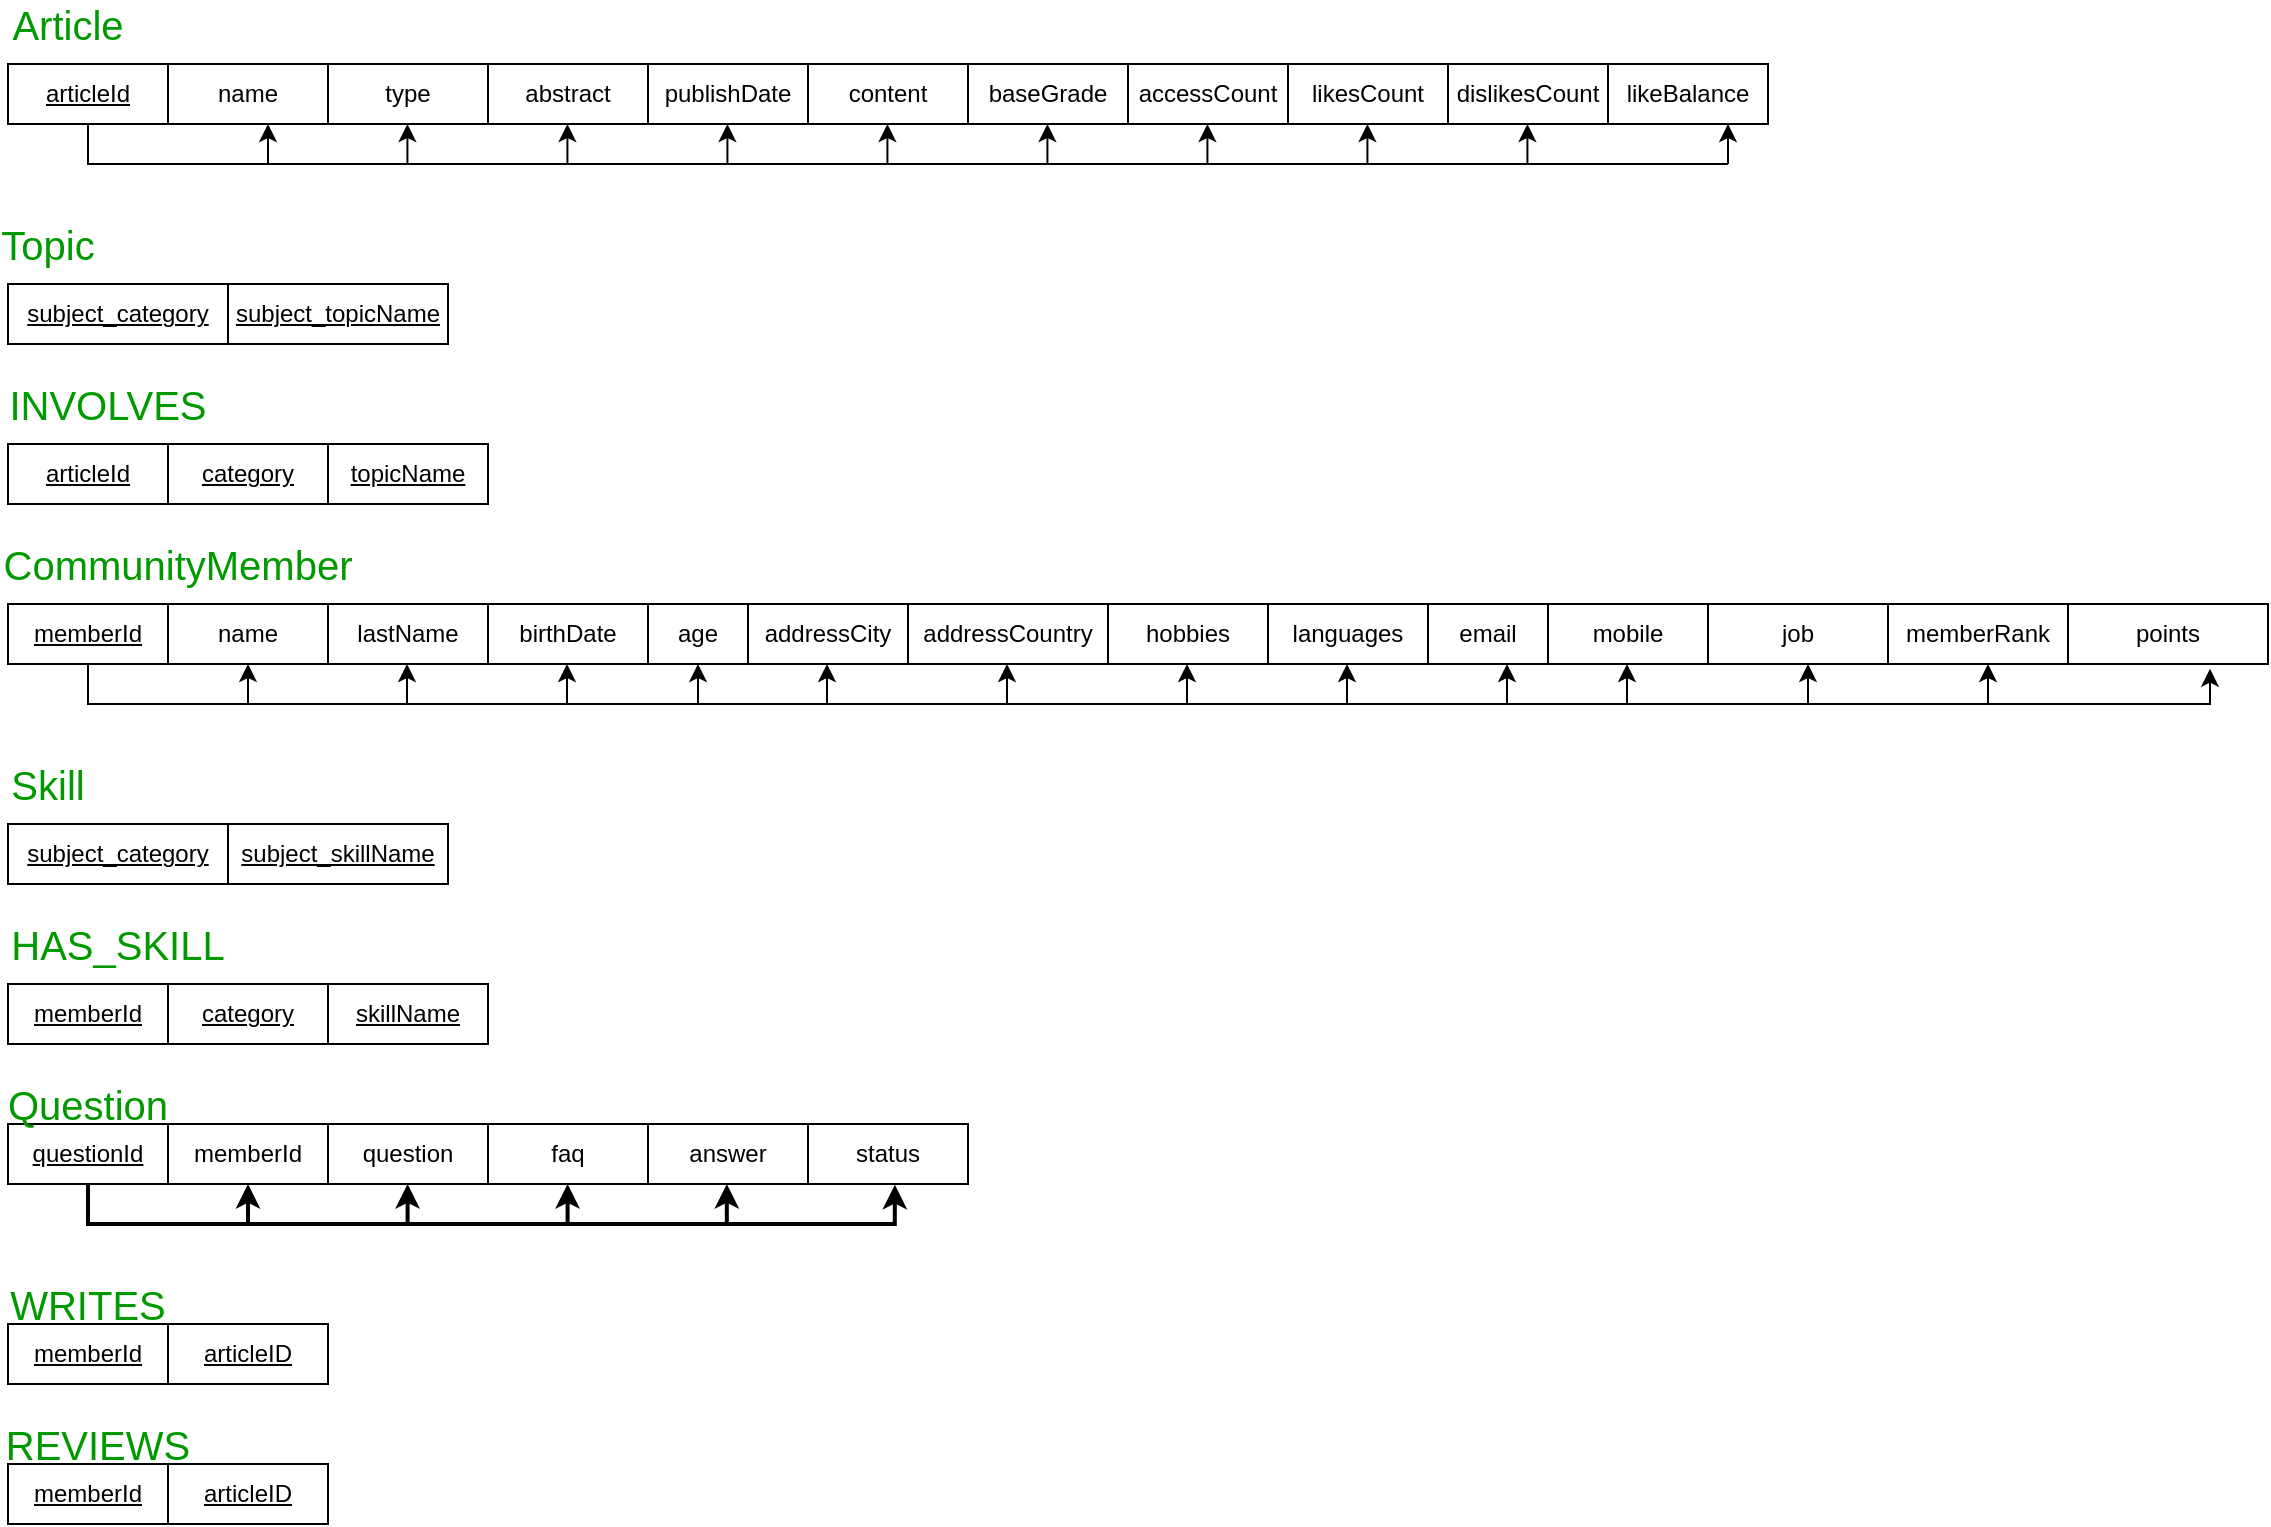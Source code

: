 <mxfile version="13.1.8"><diagram id="JJFEDh2uNF-IqQvqqmJu" name="Page-1"><mxGraphModel dx="447" dy="231" grid="1" gridSize="10" guides="1" tooltips="1" connect="1" arrows="1" fold="1" page="1" pageScale="1" pageWidth="1169" pageHeight="827" math="0" shadow="0"><root><mxCell id="0"/><mxCell id="1" parent="0"/><mxCell id="4rSM7VHRmaS3k4_5uSmQ-12" style="edgeStyle=orthogonalEdgeStyle;rounded=0;orthogonalLoop=1;jettySize=auto;html=1;exitX=0.5;exitY=1;exitDx=0;exitDy=0;entryX=0.625;entryY=1;entryDx=0;entryDy=0;entryPerimeter=0;" edge="1" parent="1" source="4rSM7VHRmaS3k4_5uSmQ-1" target="4rSM7VHRmaS3k4_5uSmQ-2"><mxGeometry relative="1" as="geometry"><mxPoint x="140" y="150" as="targetPoint"/></mxGeometry></mxCell><mxCell id="4rSM7VHRmaS3k4_5uSmQ-1" value="&lt;u&gt;articleId&lt;/u&gt;" style="rounded=0;whiteSpace=wrap;html=1;" vertex="1" parent="1"><mxGeometry x="10" y="80" width="80" height="30" as="geometry"/></mxCell><mxCell id="4rSM7VHRmaS3k4_5uSmQ-2" value="name" style="rounded=0;whiteSpace=wrap;html=1;" vertex="1" parent="1"><mxGeometry x="90" y="80" width="80" height="30" as="geometry"/></mxCell><mxCell id="4rSM7VHRmaS3k4_5uSmQ-3" value="type" style="rounded=0;whiteSpace=wrap;html=1;" vertex="1" parent="1"><mxGeometry x="170" y="80" width="80" height="30" as="geometry"/></mxCell><mxCell id="4rSM7VHRmaS3k4_5uSmQ-4" value="abstract" style="rounded=0;whiteSpace=wrap;html=1;" vertex="1" parent="1"><mxGeometry x="250" y="80" width="80" height="30" as="geometry"/></mxCell><mxCell id="4rSM7VHRmaS3k4_5uSmQ-5" value="publishDate" style="rounded=0;whiteSpace=wrap;html=1;" vertex="1" parent="1"><mxGeometry x="330" y="80" width="80" height="30" as="geometry"/></mxCell><mxCell id="4rSM7VHRmaS3k4_5uSmQ-6" value="content" style="rounded=0;whiteSpace=wrap;html=1;" vertex="1" parent="1"><mxGeometry x="410" y="80" width="80" height="30" as="geometry"/></mxCell><mxCell id="4rSM7VHRmaS3k4_5uSmQ-7" value="baseGrade" style="rounded=0;whiteSpace=wrap;html=1;" vertex="1" parent="1"><mxGeometry x="490" y="80" width="80" height="30" as="geometry"/></mxCell><mxCell id="4rSM7VHRmaS3k4_5uSmQ-8" value="accessCount" style="rounded=0;whiteSpace=wrap;html=1;" vertex="1" parent="1"><mxGeometry x="570" y="80" width="80" height="30" as="geometry"/></mxCell><mxCell id="4rSM7VHRmaS3k4_5uSmQ-9" value="likesCount" style="rounded=0;whiteSpace=wrap;html=1;" vertex="1" parent="1"><mxGeometry x="650" y="80" width="80" height="30" as="geometry"/></mxCell><mxCell id="4rSM7VHRmaS3k4_5uSmQ-10" value="dislikesCount" style="rounded=0;whiteSpace=wrap;html=1;" vertex="1" parent="1"><mxGeometry x="730" y="80" width="80" height="30" as="geometry"/></mxCell><mxCell id="4rSM7VHRmaS3k4_5uSmQ-11" value="likeBalance" style="rounded=0;whiteSpace=wrap;html=1;" vertex="1" parent="1"><mxGeometry x="810" y="80" width="80" height="30" as="geometry"/></mxCell><mxCell id="4rSM7VHRmaS3k4_5uSmQ-13" value="" style="endArrow=none;html=1;" edge="1" parent="1"><mxGeometry width="50" height="50" relative="1" as="geometry"><mxPoint x="140" y="130" as="sourcePoint"/><mxPoint x="870" y="130" as="targetPoint"/></mxGeometry></mxCell><mxCell id="4rSM7VHRmaS3k4_5uSmQ-14" value="" style="endArrow=classic;html=1;entryX=0.75;entryY=1;entryDx=0;entryDy=0;" edge="1" parent="1" target="4rSM7VHRmaS3k4_5uSmQ-11"><mxGeometry width="50" height="50" relative="1" as="geometry"><mxPoint x="870" y="130" as="sourcePoint"/><mxPoint x="560" y="110" as="targetPoint"/></mxGeometry></mxCell><mxCell id="4rSM7VHRmaS3k4_5uSmQ-15" value="" style="endArrow=classic;html=1;entryX=0.5;entryY=1;entryDx=0;entryDy=0;" edge="1" parent="1"><mxGeometry width="50" height="50" relative="1" as="geometry"><mxPoint x="369.71" y="130" as="sourcePoint"/><mxPoint x="369.71" y="110" as="targetPoint"/></mxGeometry></mxCell><mxCell id="4rSM7VHRmaS3k4_5uSmQ-16" value="" style="endArrow=classic;html=1;entryX=0.5;entryY=1;entryDx=0;entryDy=0;" edge="1" parent="1"><mxGeometry width="50" height="50" relative="1" as="geometry"><mxPoint x="289.71" y="130" as="sourcePoint"/><mxPoint x="289.71" y="110" as="targetPoint"/></mxGeometry></mxCell><mxCell id="4rSM7VHRmaS3k4_5uSmQ-18" value="" style="endArrow=classic;html=1;entryX=0.5;entryY=1;entryDx=0;entryDy=0;" edge="1" parent="1"><mxGeometry width="50" height="50" relative="1" as="geometry"><mxPoint x="209.71" y="130" as="sourcePoint"/><mxPoint x="209.71" y="110" as="targetPoint"/></mxGeometry></mxCell><mxCell id="4rSM7VHRmaS3k4_5uSmQ-23" value="&lt;u&gt;subject_category&lt;/u&gt;" style="rounded=0;whiteSpace=wrap;html=1;" vertex="1" parent="1"><mxGeometry x="10" y="190" width="110" height="30" as="geometry"/></mxCell><mxCell id="4rSM7VHRmaS3k4_5uSmQ-24" value="&lt;u&gt;subject_topicName&lt;/u&gt;" style="rounded=0;whiteSpace=wrap;html=1;" vertex="1" parent="1"><mxGeometry x="120" y="190" width="110" height="30" as="geometry"/></mxCell><mxCell id="4rSM7VHRmaS3k4_5uSmQ-26" value="&lt;u&gt;articleId&lt;/u&gt;" style="rounded=0;whiteSpace=wrap;html=1;" vertex="1" parent="1"><mxGeometry x="10" y="270" width="80" height="30" as="geometry"/></mxCell><mxCell id="4rSM7VHRmaS3k4_5uSmQ-27" value="category" style="rounded=0;whiteSpace=wrap;html=1;fontStyle=4" vertex="1" parent="1"><mxGeometry x="90" y="270" width="80" height="30" as="geometry"/></mxCell><mxCell id="4rSM7VHRmaS3k4_5uSmQ-28" value="topicName" style="rounded=0;whiteSpace=wrap;html=1;fontStyle=4" vertex="1" parent="1"><mxGeometry x="170" y="270" width="80" height="30" as="geometry"/></mxCell><mxCell id="4rSM7VHRmaS3k4_5uSmQ-60" style="edgeStyle=orthogonalEdgeStyle;rounded=0;orthogonalLoop=1;jettySize=auto;html=1;exitX=0.5;exitY=1;exitDx=0;exitDy=0;entryX=0.71;entryY=1.079;entryDx=0;entryDy=0;entryPerimeter=0;" edge="1" parent="1" source="4rSM7VHRmaS3k4_5uSmQ-29" target="4rSM7VHRmaS3k4_5uSmQ-45"><mxGeometry relative="1" as="geometry"><Array as="points"><mxPoint x="50" y="400"/><mxPoint x="1111" y="400"/></Array></mxGeometry></mxCell><mxCell id="4rSM7VHRmaS3k4_5uSmQ-29" value="&lt;u&gt;memberId&lt;/u&gt;" style="rounded=0;whiteSpace=wrap;html=1;" vertex="1" parent="1"><mxGeometry x="10" y="350" width="80" height="30" as="geometry"/></mxCell><mxCell id="4rSM7VHRmaS3k4_5uSmQ-30" value="name" style="rounded=0;whiteSpace=wrap;html=1;" vertex="1" parent="1"><mxGeometry x="90" y="350" width="80" height="30" as="geometry"/></mxCell><mxCell id="4rSM7VHRmaS3k4_5uSmQ-31" value="lastName" style="rounded=0;whiteSpace=wrap;html=1;" vertex="1" parent="1"><mxGeometry x="170" y="350" width="80" height="30" as="geometry"/></mxCell><mxCell id="4rSM7VHRmaS3k4_5uSmQ-32" value="birthDate" style="rounded=0;whiteSpace=wrap;html=1;" vertex="1" parent="1"><mxGeometry x="250" y="350" width="80" height="30" as="geometry"/></mxCell><mxCell id="4rSM7VHRmaS3k4_5uSmQ-33" value="age" style="rounded=0;whiteSpace=wrap;html=1;" vertex="1" parent="1"><mxGeometry x="330" y="350" width="50" height="30" as="geometry"/></mxCell><mxCell id="4rSM7VHRmaS3k4_5uSmQ-34" value="addressCity" style="rounded=0;whiteSpace=wrap;html=1;" vertex="1" parent="1"><mxGeometry x="380" y="350" width="80" height="30" as="geometry"/></mxCell><mxCell id="4rSM7VHRmaS3k4_5uSmQ-35" value="addressCountry" style="rounded=0;whiteSpace=wrap;html=1;" vertex="1" parent="1"><mxGeometry x="460" y="350" width="100" height="30" as="geometry"/></mxCell><mxCell id="4rSM7VHRmaS3k4_5uSmQ-45" value="points" style="rounded=0;whiteSpace=wrap;html=1;" vertex="1" parent="1"><mxGeometry x="1040" y="350" width="100" height="30" as="geometry"/></mxCell><mxCell id="4rSM7VHRmaS3k4_5uSmQ-52" value="hobbies" style="rounded=0;whiteSpace=wrap;html=1;" vertex="1" parent="1"><mxGeometry x="560" y="350" width="80" height="30" as="geometry"/></mxCell><mxCell id="4rSM7VHRmaS3k4_5uSmQ-53" value="languages" style="rounded=0;whiteSpace=wrap;html=1;" vertex="1" parent="1"><mxGeometry x="640" y="350" width="80" height="30" as="geometry"/></mxCell><mxCell id="4rSM7VHRmaS3k4_5uSmQ-54" value="email" style="rounded=0;whiteSpace=wrap;html=1;" vertex="1" parent="1"><mxGeometry x="720" y="350" width="60" height="30" as="geometry"/></mxCell><mxCell id="4rSM7VHRmaS3k4_5uSmQ-55" value="mobile" style="rounded=0;whiteSpace=wrap;html=1;" vertex="1" parent="1"><mxGeometry x="780" y="350" width="80" height="30" as="geometry"/></mxCell><mxCell id="4rSM7VHRmaS3k4_5uSmQ-56" value="job" style="rounded=0;whiteSpace=wrap;html=1;" vertex="1" parent="1"><mxGeometry x="860" y="350" width="90" height="30" as="geometry"/></mxCell><mxCell id="4rSM7VHRmaS3k4_5uSmQ-57" value="memberRank" style="rounded=0;whiteSpace=wrap;html=1;" vertex="1" parent="1"><mxGeometry x="950" y="350" width="90" height="30" as="geometry"/></mxCell><mxCell id="4rSM7VHRmaS3k4_5uSmQ-61" value="" style="endArrow=classic;html=1;entryX=0.5;entryY=1;entryDx=0;entryDy=0;" edge="1" parent="1" target="4rSM7VHRmaS3k4_5uSmQ-30"><mxGeometry width="50" height="50" relative="1" as="geometry"><mxPoint x="130" y="400" as="sourcePoint"/><mxPoint x="200" y="320" as="targetPoint"/></mxGeometry></mxCell><mxCell id="4rSM7VHRmaS3k4_5uSmQ-62" value="" style="endArrow=classic;html=1;entryX=0.5;entryY=1;entryDx=0;entryDy=0;" edge="1" parent="1"><mxGeometry width="50" height="50" relative="1" as="geometry"><mxPoint x="209.5" y="400" as="sourcePoint"/><mxPoint x="209.5" y="380" as="targetPoint"/></mxGeometry></mxCell><mxCell id="4rSM7VHRmaS3k4_5uSmQ-63" value="" style="endArrow=classic;html=1;entryX=0.5;entryY=1;entryDx=0;entryDy=0;" edge="1" parent="1"><mxGeometry width="50" height="50" relative="1" as="geometry"><mxPoint x="289.5" y="400" as="sourcePoint"/><mxPoint x="289.5" y="380" as="targetPoint"/></mxGeometry></mxCell><mxCell id="4rSM7VHRmaS3k4_5uSmQ-64" value="" style="endArrow=classic;html=1;entryX=0.5;entryY=1;entryDx=0;entryDy=0;" edge="1" parent="1"><mxGeometry width="50" height="50" relative="1" as="geometry"><mxPoint x="419.5" y="400" as="sourcePoint"/><mxPoint x="419.5" y="380" as="targetPoint"/></mxGeometry></mxCell><mxCell id="4rSM7VHRmaS3k4_5uSmQ-65" value="" style="endArrow=classic;html=1;entryX=0.5;entryY=1;entryDx=0;entryDy=0;" edge="1" parent="1"><mxGeometry width="50" height="50" relative="1" as="geometry"><mxPoint x="509.5" y="400" as="sourcePoint"/><mxPoint x="509.5" y="380" as="targetPoint"/></mxGeometry></mxCell><mxCell id="4rSM7VHRmaS3k4_5uSmQ-66" value="" style="endArrow=classic;html=1;entryX=0.5;entryY=1;entryDx=0;entryDy=0;" edge="1" parent="1"><mxGeometry width="50" height="50" relative="1" as="geometry"><mxPoint x="599.5" y="400" as="sourcePoint"/><mxPoint x="599.5" y="380" as="targetPoint"/></mxGeometry></mxCell><mxCell id="4rSM7VHRmaS3k4_5uSmQ-67" value="" style="endArrow=classic;html=1;entryX=0.5;entryY=1;entryDx=0;entryDy=0;" edge="1" parent="1"><mxGeometry width="50" height="50" relative="1" as="geometry"><mxPoint x="679.5" y="400" as="sourcePoint"/><mxPoint x="679.5" y="380" as="targetPoint"/></mxGeometry></mxCell><mxCell id="4rSM7VHRmaS3k4_5uSmQ-68" value="" style="endArrow=classic;html=1;entryX=0.5;entryY=1;entryDx=0;entryDy=0;" edge="1" parent="1"><mxGeometry width="50" height="50" relative="1" as="geometry"><mxPoint x="759.5" y="400" as="sourcePoint"/><mxPoint x="759.5" y="380" as="targetPoint"/></mxGeometry></mxCell><mxCell id="4rSM7VHRmaS3k4_5uSmQ-69" value="" style="endArrow=classic;html=1;entryX=0.5;entryY=1;entryDx=0;entryDy=0;" edge="1" parent="1"><mxGeometry width="50" height="50" relative="1" as="geometry"><mxPoint x="819.5" y="400" as="sourcePoint"/><mxPoint x="819.5" y="380" as="targetPoint"/></mxGeometry></mxCell><mxCell id="4rSM7VHRmaS3k4_5uSmQ-70" value="" style="endArrow=classic;html=1;entryX=0.5;entryY=1;entryDx=0;entryDy=0;" edge="1" parent="1"><mxGeometry width="50" height="50" relative="1" as="geometry"><mxPoint x="910" y="400" as="sourcePoint"/><mxPoint x="910" y="380" as="targetPoint"/></mxGeometry></mxCell><mxCell id="4rSM7VHRmaS3k4_5uSmQ-74" value="&lt;u&gt;subject_category&lt;/u&gt;" style="rounded=0;whiteSpace=wrap;html=1;" vertex="1" parent="1"><mxGeometry x="10" y="460" width="110" height="30" as="geometry"/></mxCell><mxCell id="4rSM7VHRmaS3k4_5uSmQ-75" value="&lt;u&gt;subject_skillName&lt;/u&gt;" style="rounded=0;whiteSpace=wrap;html=1;" vertex="1" parent="1"><mxGeometry x="120" y="460" width="110" height="30" as="geometry"/></mxCell><mxCell id="4rSM7VHRmaS3k4_5uSmQ-76" value="&lt;u&gt;memberId&lt;/u&gt;" style="rounded=0;whiteSpace=wrap;html=1;" vertex="1" parent="1"><mxGeometry x="10" y="540" width="80" height="30" as="geometry"/></mxCell><mxCell id="4rSM7VHRmaS3k4_5uSmQ-77" value="category" style="rounded=0;whiteSpace=wrap;html=1;fontStyle=4" vertex="1" parent="1"><mxGeometry x="90" y="540" width="80" height="30" as="geometry"/></mxCell><mxCell id="4rSM7VHRmaS3k4_5uSmQ-78" value="skillName" style="rounded=0;whiteSpace=wrap;html=1;fontStyle=4" vertex="1" parent="1"><mxGeometry x="170" y="540" width="80" height="30" as="geometry"/></mxCell><mxCell id="4rSM7VHRmaS3k4_5uSmQ-87" style="edgeStyle=orthogonalEdgeStyle;rounded=0;orthogonalLoop=1;jettySize=auto;html=1;exitX=0.5;exitY=1;exitDx=0;exitDy=0;strokeColor=#000000;strokeWidth=2;entryX=0.543;entryY=1.013;entryDx=0;entryDy=0;entryPerimeter=0;" edge="1" parent="1" source="4rSM7VHRmaS3k4_5uSmQ-79" target="4rSM7VHRmaS3k4_5uSmQ-84"><mxGeometry relative="1" as="geometry"><mxPoint x="220" y="700" as="targetPoint"/></mxGeometry></mxCell><mxCell id="4rSM7VHRmaS3k4_5uSmQ-79" value="&lt;u&gt;questionId&lt;/u&gt;" style="rounded=0;whiteSpace=wrap;html=1;" vertex="1" parent="1"><mxGeometry x="10" y="610" width="80" height="30" as="geometry"/></mxCell><mxCell id="4rSM7VHRmaS3k4_5uSmQ-80" value="memberId" style="rounded=0;whiteSpace=wrap;html=1;" vertex="1" parent="1"><mxGeometry x="90" y="610" width="80" height="30" as="geometry"/></mxCell><mxCell id="4rSM7VHRmaS3k4_5uSmQ-81" value="question" style="rounded=0;whiteSpace=wrap;html=1;" vertex="1" parent="1"><mxGeometry x="170" y="610" width="80" height="30" as="geometry"/></mxCell><mxCell id="4rSM7VHRmaS3k4_5uSmQ-82" value="faq" style="rounded=0;whiteSpace=wrap;html=1;" vertex="1" parent="1"><mxGeometry x="250" y="610" width="80" height="30" as="geometry"/></mxCell><mxCell id="4rSM7VHRmaS3k4_5uSmQ-83" value="answer" style="rounded=0;whiteSpace=wrap;html=1;" vertex="1" parent="1"><mxGeometry x="330" y="610" width="80" height="30" as="geometry"/></mxCell><mxCell id="4rSM7VHRmaS3k4_5uSmQ-84" value="status" style="rounded=0;whiteSpace=wrap;html=1;" vertex="1" parent="1"><mxGeometry x="410" y="610" width="80" height="30" as="geometry"/></mxCell><mxCell id="4rSM7VHRmaS3k4_5uSmQ-88" value="" style="endArrow=classic;html=1;strokeColor=#000000;strokeWidth=2;entryX=0.5;entryY=1;entryDx=0;entryDy=0;" edge="1" parent="1" target="4rSM7VHRmaS3k4_5uSmQ-80"><mxGeometry width="50" height="50" relative="1" as="geometry"><mxPoint x="130" y="660" as="sourcePoint"/><mxPoint x="330" y="580" as="targetPoint"/></mxGeometry></mxCell><mxCell id="4rSM7VHRmaS3k4_5uSmQ-89" value="&lt;u&gt;memberId&lt;/u&gt;" style="rounded=0;whiteSpace=wrap;html=1;" vertex="1" parent="1"><mxGeometry x="10" y="710" width="80" height="30" as="geometry"/></mxCell><mxCell id="4rSM7VHRmaS3k4_5uSmQ-90" value="articleID" style="rounded=0;whiteSpace=wrap;html=1;fontStyle=4" vertex="1" parent="1"><mxGeometry x="90" y="710" width="80" height="30" as="geometry"/></mxCell><mxCell id="4rSM7VHRmaS3k4_5uSmQ-91" value="&lt;u&gt;memberId&lt;/u&gt;" style="rounded=0;whiteSpace=wrap;html=1;" vertex="1" parent="1"><mxGeometry x="10" y="780" width="80" height="30" as="geometry"/></mxCell><mxCell id="4rSM7VHRmaS3k4_5uSmQ-92" value="articleID" style="rounded=0;whiteSpace=wrap;html=1;fontStyle=4" vertex="1" parent="1"><mxGeometry x="90" y="780" width="80" height="30" as="geometry"/></mxCell><mxCell id="4rSM7VHRmaS3k4_5uSmQ-93" value="Article" style="text;html=1;strokeColor=none;fillColor=none;align=center;verticalAlign=middle;whiteSpace=wrap;rounded=0;fontSize=20;fontColor=#009900;" vertex="1" parent="1"><mxGeometry x="10" y="50" width="60" height="20" as="geometry"/></mxCell><mxCell id="4rSM7VHRmaS3k4_5uSmQ-94" value="Topic" style="text;html=1;strokeColor=none;fillColor=none;align=center;verticalAlign=middle;whiteSpace=wrap;rounded=0;fontSize=20;fontColor=#009900;" vertex="1" parent="1"><mxGeometry x="10" y="160" width="40" height="20" as="geometry"/></mxCell><mxCell id="4rSM7VHRmaS3k4_5uSmQ-95" value="INVOLVES" style="text;html=1;strokeColor=none;fillColor=none;align=center;verticalAlign=middle;whiteSpace=wrap;rounded=0;fontSize=20;fontColor=#009900;" vertex="1" parent="1"><mxGeometry x="10" y="240" width="100" height="20" as="geometry"/></mxCell><mxCell id="4rSM7VHRmaS3k4_5uSmQ-97" value="CommunityMember" style="text;html=1;strokeColor=none;fillColor=none;align=center;verticalAlign=middle;whiteSpace=wrap;rounded=0;fontSize=20;fontColor=#009900;" vertex="1" parent="1"><mxGeometry x="10" y="320" width="170" height="20" as="geometry"/></mxCell><mxCell id="4rSM7VHRmaS3k4_5uSmQ-98" value="Skill" style="text;html=1;strokeColor=none;fillColor=none;align=center;verticalAlign=middle;whiteSpace=wrap;rounded=0;fontSize=20;fontColor=#009900;" vertex="1" parent="1"><mxGeometry x="10" y="430" width="40" height="20" as="geometry"/></mxCell><mxCell id="4rSM7VHRmaS3k4_5uSmQ-99" value="HAS_SKILL" style="text;html=1;strokeColor=none;fillColor=none;align=center;verticalAlign=middle;whiteSpace=wrap;rounded=0;fontSize=20;fontColor=#009900;" vertex="1" parent="1"><mxGeometry x="10" y="510" width="110" height="20" as="geometry"/></mxCell><mxCell id="4rSM7VHRmaS3k4_5uSmQ-101" value="Question" style="text;html=1;strokeColor=none;fillColor=none;align=center;verticalAlign=middle;whiteSpace=wrap;rounded=0;fontSize=20;fontColor=#009900;" vertex="1" parent="1"><mxGeometry x="10" y="590" width="80" height="20" as="geometry"/></mxCell><mxCell id="4rSM7VHRmaS3k4_5uSmQ-102" value="WRITES" style="text;html=1;strokeColor=none;fillColor=none;align=center;verticalAlign=middle;whiteSpace=wrap;rounded=0;fontSize=20;fontColor=#009900;" vertex="1" parent="1"><mxGeometry x="10" y="690" width="80" height="20" as="geometry"/></mxCell><mxCell id="4rSM7VHRmaS3k4_5uSmQ-103" value="REVIEWS" style="text;html=1;strokeColor=none;fillColor=none;align=center;verticalAlign=middle;whiteSpace=wrap;rounded=0;fontSize=20;fontColor=#009900;" vertex="1" parent="1"><mxGeometry x="10" y="760" width="90" height="20" as="geometry"/></mxCell><mxCell id="4rSM7VHRmaS3k4_5uSmQ-105" value="" style="endArrow=classic;html=1;entryX=0.5;entryY=1;entryDx=0;entryDy=0;" edge="1" parent="1" target="4rSM7VHRmaS3k4_5uSmQ-33"><mxGeometry width="50" height="50" relative="1" as="geometry"><mxPoint x="355" y="400" as="sourcePoint"/><mxPoint x="289.5" y="380" as="targetPoint"/></mxGeometry></mxCell><mxCell id="4rSM7VHRmaS3k4_5uSmQ-108" value="" style="endArrow=classic;html=1;entryX=0.5;entryY=1;entryDx=0;entryDy=0;" edge="1" parent="1"><mxGeometry width="50" height="50" relative="1" as="geometry"><mxPoint x="529.71" y="130" as="sourcePoint"/><mxPoint x="529.71" y="110" as="targetPoint"/></mxGeometry></mxCell><mxCell id="4rSM7VHRmaS3k4_5uSmQ-109" value="" style="endArrow=classic;html=1;entryX=0.5;entryY=1;entryDx=0;entryDy=0;" edge="1" parent="1"><mxGeometry width="50" height="50" relative="1" as="geometry"><mxPoint x="449.71" y="130" as="sourcePoint"/><mxPoint x="449.71" y="110" as="targetPoint"/></mxGeometry></mxCell><mxCell id="4rSM7VHRmaS3k4_5uSmQ-110" value="" style="endArrow=classic;html=1;entryX=0.5;entryY=1;entryDx=0;entryDy=0;" edge="1" parent="1"><mxGeometry width="50" height="50" relative="1" as="geometry"><mxPoint x="609.71" y="130" as="sourcePoint"/><mxPoint x="609.71" y="110" as="targetPoint"/></mxGeometry></mxCell><mxCell id="4rSM7VHRmaS3k4_5uSmQ-111" value="" style="endArrow=classic;html=1;entryX=0.5;entryY=1;entryDx=0;entryDy=0;" edge="1" parent="1"><mxGeometry width="50" height="50" relative="1" as="geometry"><mxPoint x="689.71" y="130" as="sourcePoint"/><mxPoint x="689.71" y="110" as="targetPoint"/></mxGeometry></mxCell><mxCell id="4rSM7VHRmaS3k4_5uSmQ-112" value="" style="endArrow=classic;html=1;entryX=0.5;entryY=1;entryDx=0;entryDy=0;" edge="1" parent="1"><mxGeometry width="50" height="50" relative="1" as="geometry"><mxPoint x="769.71" y="130" as="sourcePoint"/><mxPoint x="769.71" y="110" as="targetPoint"/></mxGeometry></mxCell><mxCell id="4rSM7VHRmaS3k4_5uSmQ-113" value="" style="endArrow=classic;html=1;strokeColor=#000000;strokeWidth=2;entryX=0.5;entryY=1;entryDx=0;entryDy=0;" edge="1" parent="1"><mxGeometry width="50" height="50" relative="1" as="geometry"><mxPoint x="209.8" y="660" as="sourcePoint"/><mxPoint x="209.8" y="640" as="targetPoint"/></mxGeometry></mxCell><mxCell id="4rSM7VHRmaS3k4_5uSmQ-114" value="" style="endArrow=classic;html=1;strokeColor=#000000;strokeWidth=2;entryX=0.5;entryY=1;entryDx=0;entryDy=0;" edge="1" parent="1"><mxGeometry width="50" height="50" relative="1" as="geometry"><mxPoint x="289.8" y="660" as="sourcePoint"/><mxPoint x="289.8" y="640" as="targetPoint"/></mxGeometry></mxCell><mxCell id="4rSM7VHRmaS3k4_5uSmQ-115" value="" style="endArrow=classic;html=1;strokeColor=#000000;strokeWidth=2;entryX=0.5;entryY=1;entryDx=0;entryDy=0;" edge="1" parent="1"><mxGeometry width="50" height="50" relative="1" as="geometry"><mxPoint x="369.41" y="660" as="sourcePoint"/><mxPoint x="369.41" y="640" as="targetPoint"/></mxGeometry></mxCell><mxCell id="4rSM7VHRmaS3k4_5uSmQ-116" value="" style="endArrow=classic;html=1;entryX=0.5;entryY=1;entryDx=0;entryDy=0;" edge="1" parent="1"><mxGeometry width="50" height="50" relative="1" as="geometry"><mxPoint x="1000.0" y="400" as="sourcePoint"/><mxPoint x="1000.0" y="380" as="targetPoint"/></mxGeometry></mxCell></root></mxGraphModel></diagram></mxfile>